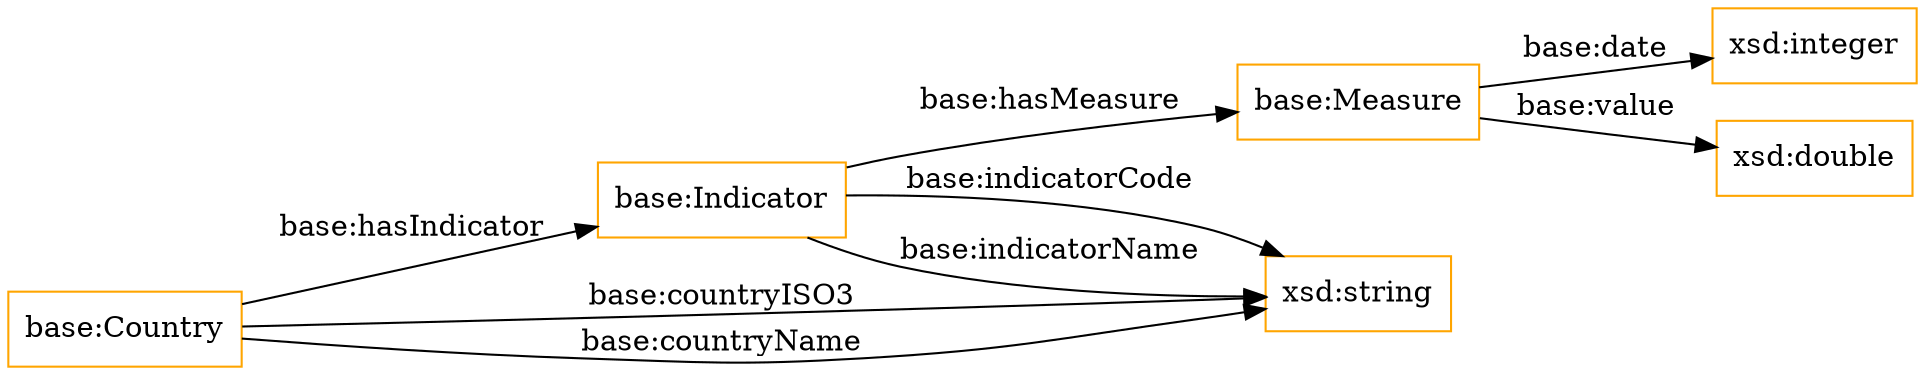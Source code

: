 digraph ar2dtool_diagram { 
rankdir=LR;
size="1501"
node [shape = rectangle, color="orange"]; "base:Measure" "base:Indicator" "base:Country" ; /*classes style*/
	"base:Country" -> "base:Indicator" [ label = "base:hasIndicator" ];
	"base:Measure" -> "xsd:integer" [ label = "base:date" ];
	"base:Indicator" -> "xsd:string" [ label = "base:indicatorCode" ];
	"base:Country" -> "xsd:string" [ label = "base:countryISO3" ];
	"base:Indicator" -> "base:Measure" [ label = "base:hasMeasure" ];
	"base:Indicator" -> "xsd:string" [ label = "base:indicatorName" ];
	"base:Country" -> "xsd:string" [ label = "base:countryName" ];
	"base:Measure" -> "xsd:double" [ label = "base:value" ];

}
